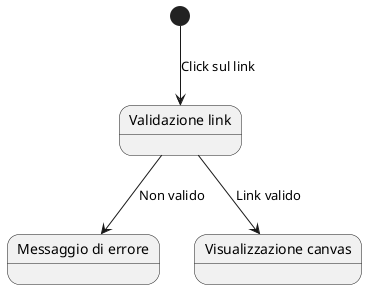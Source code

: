 @startuml
skinparam shadowing false
skinparam monochrome true
state "Validazione link" as s1
state "Messaggio di errore" as s2
state "Visualizzazione canvas" as s3

[*] --> s1 : Click sul link
s1 --> s2 : Non valido
s1 --> s3 : Link valido
@enduml
